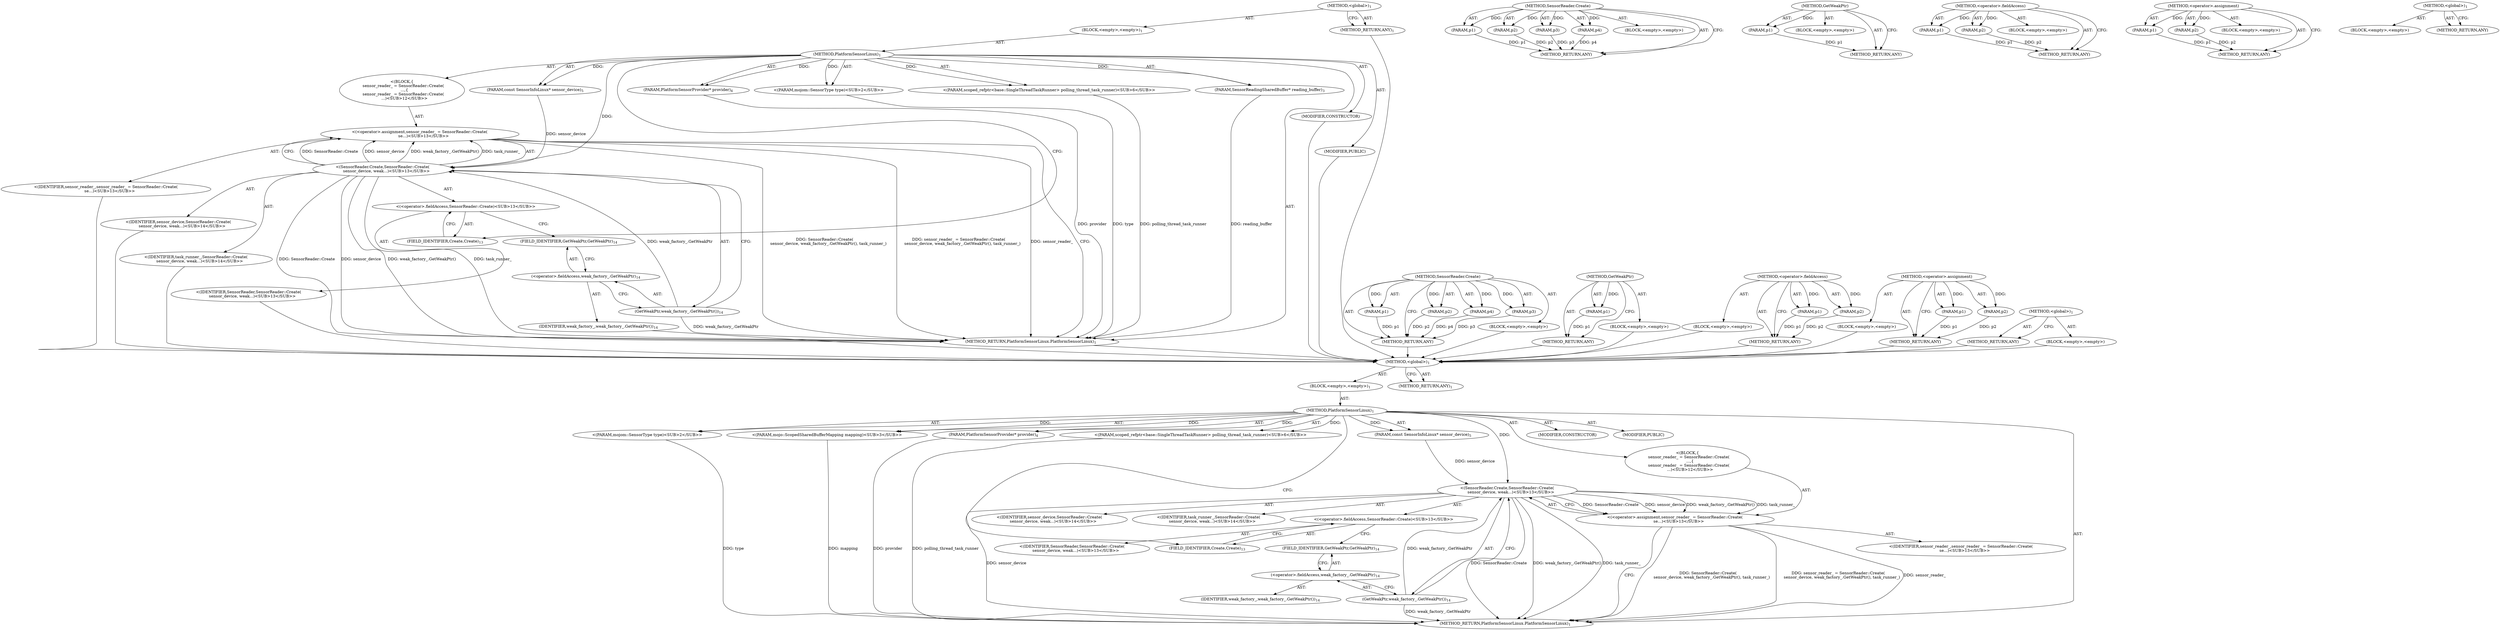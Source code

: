 digraph "&lt;global&gt;" {
vulnerable_6 [label=<(METHOD,&lt;global&gt;)<SUB>1</SUB>>];
vulnerable_7 [label=<(BLOCK,&lt;empty&gt;,&lt;empty&gt;)<SUB>1</SUB>>];
vulnerable_8 [label=<(METHOD,PlatformSensorLinux)<SUB>1</SUB>>];
vulnerable_9 [label="<(PARAM,mojom::SensorType type)<SUB>2</SUB>>"];
vulnerable_10 [label="<(PARAM,mojo::ScopedSharedBufferMapping mapping)<SUB>3</SUB>>"];
vulnerable_11 [label=<(PARAM,PlatformSensorProvider* provider)<SUB>4</SUB>>];
vulnerable_12 [label=<(PARAM,const SensorInfoLinux* sensor_device)<SUB>5</SUB>>];
vulnerable_13 [label="<(PARAM,scoped_refptr&lt;base::SingleThreadTaskRunner&gt; polling_thread_task_runner)<SUB>6</SUB>>"];
vulnerable_14 [label="<(BLOCK,{
  sensor_reader_ = SensorReader::Create(
    ...,{
  sensor_reader_ = SensorReader::Create(
    ...)<SUB>12</SUB>>"];
vulnerable_15 [label="<(&lt;operator&gt;.assignment,sensor_reader_ = SensorReader::Create(
      se...)<SUB>13</SUB>>"];
vulnerable_16 [label="<(IDENTIFIER,sensor_reader_,sensor_reader_ = SensorReader::Create(
      se...)<SUB>13</SUB>>"];
vulnerable_17 [label="<(SensorReader.Create,SensorReader::Create(
      sensor_device, weak...)<SUB>13</SUB>>"];
vulnerable_18 [label="<(&lt;operator&gt;.fieldAccess,SensorReader::Create)<SUB>13</SUB>>"];
vulnerable_19 [label="<(IDENTIFIER,SensorReader,SensorReader::Create(
      sensor_device, weak...)<SUB>13</SUB>>"];
vulnerable_20 [label=<(FIELD_IDENTIFIER,Create,Create)<SUB>13</SUB>>];
vulnerable_21 [label="<(IDENTIFIER,sensor_device,SensorReader::Create(
      sensor_device, weak...)<SUB>14</SUB>>"];
vulnerable_22 [label=<(GetWeakPtr,weak_factory_.GetWeakPtr())<SUB>14</SUB>>];
vulnerable_23 [label=<(&lt;operator&gt;.fieldAccess,weak_factory_.GetWeakPtr)<SUB>14</SUB>>];
vulnerable_24 [label=<(IDENTIFIER,weak_factory_,weak_factory_.GetWeakPtr())<SUB>14</SUB>>];
vulnerable_25 [label=<(FIELD_IDENTIFIER,GetWeakPtr,GetWeakPtr)<SUB>14</SUB>>];
vulnerable_26 [label="<(IDENTIFIER,task_runner_,SensorReader::Create(
      sensor_device, weak...)<SUB>14</SUB>>"];
vulnerable_27 [label=<(MODIFIER,CONSTRUCTOR)>];
vulnerable_28 [label=<(MODIFIER,PUBLIC)>];
vulnerable_29 [label=<(METHOD_RETURN,PlatformSensorLinux.PlatformSensorLinux)<SUB>1</SUB>>];
vulnerable_31 [label=<(METHOD_RETURN,ANY)<SUB>1</SUB>>];
vulnerable_61 [label=<(METHOD,SensorReader.Create)>];
vulnerable_62 [label=<(PARAM,p1)>];
vulnerable_63 [label=<(PARAM,p2)>];
vulnerable_64 [label=<(PARAM,p3)>];
vulnerable_65 [label=<(PARAM,p4)>];
vulnerable_66 [label=<(BLOCK,&lt;empty&gt;,&lt;empty&gt;)>];
vulnerable_67 [label=<(METHOD_RETURN,ANY)>];
vulnerable_73 [label=<(METHOD,GetWeakPtr)>];
vulnerable_74 [label=<(PARAM,p1)>];
vulnerable_75 [label=<(BLOCK,&lt;empty&gt;,&lt;empty&gt;)>];
vulnerable_76 [label=<(METHOD_RETURN,ANY)>];
vulnerable_68 [label=<(METHOD,&lt;operator&gt;.fieldAccess)>];
vulnerable_69 [label=<(PARAM,p1)>];
vulnerable_70 [label=<(PARAM,p2)>];
vulnerable_71 [label=<(BLOCK,&lt;empty&gt;,&lt;empty&gt;)>];
vulnerable_72 [label=<(METHOD_RETURN,ANY)>];
vulnerable_56 [label=<(METHOD,&lt;operator&gt;.assignment)>];
vulnerable_57 [label=<(PARAM,p1)>];
vulnerable_58 [label=<(PARAM,p2)>];
vulnerable_59 [label=<(BLOCK,&lt;empty&gt;,&lt;empty&gt;)>];
vulnerable_60 [label=<(METHOD_RETURN,ANY)>];
vulnerable_50 [label=<(METHOD,&lt;global&gt;)<SUB>1</SUB>>];
vulnerable_51 [label=<(BLOCK,&lt;empty&gt;,&lt;empty&gt;)>];
vulnerable_52 [label=<(METHOD_RETURN,ANY)>];
fixed_6 [label=<(METHOD,&lt;global&gt;)<SUB>1</SUB>>];
fixed_7 [label=<(BLOCK,&lt;empty&gt;,&lt;empty&gt;)<SUB>1</SUB>>];
fixed_8 [label=<(METHOD,PlatformSensorLinux)<SUB>1</SUB>>];
fixed_9 [label="<(PARAM,mojom::SensorType type)<SUB>2</SUB>>"];
fixed_10 [label=<(PARAM,SensorReadingSharedBuffer* reading_buffer)<SUB>3</SUB>>];
fixed_11 [label=<(PARAM,PlatformSensorProvider* provider)<SUB>4</SUB>>];
fixed_12 [label=<(PARAM,const SensorInfoLinux* sensor_device)<SUB>5</SUB>>];
fixed_13 [label="<(PARAM,scoped_refptr&lt;base::SingleThreadTaskRunner&gt; polling_thread_task_runner)<SUB>6</SUB>>"];
fixed_14 [label="<(BLOCK,{
  sensor_reader_ = SensorReader::Create(
    ...,{
  sensor_reader_ = SensorReader::Create(
    ...)<SUB>12</SUB>>"];
fixed_15 [label="<(&lt;operator&gt;.assignment,sensor_reader_ = SensorReader::Create(
      se...)<SUB>13</SUB>>"];
fixed_16 [label="<(IDENTIFIER,sensor_reader_,sensor_reader_ = SensorReader::Create(
      se...)<SUB>13</SUB>>"];
fixed_17 [label="<(SensorReader.Create,SensorReader::Create(
      sensor_device, weak...)<SUB>13</SUB>>"];
fixed_18 [label="<(&lt;operator&gt;.fieldAccess,SensorReader::Create)<SUB>13</SUB>>"];
fixed_19 [label="<(IDENTIFIER,SensorReader,SensorReader::Create(
      sensor_device, weak...)<SUB>13</SUB>>"];
fixed_20 [label=<(FIELD_IDENTIFIER,Create,Create)<SUB>13</SUB>>];
fixed_21 [label="<(IDENTIFIER,sensor_device,SensorReader::Create(
      sensor_device, weak...)<SUB>14</SUB>>"];
fixed_22 [label=<(GetWeakPtr,weak_factory_.GetWeakPtr())<SUB>14</SUB>>];
fixed_23 [label=<(&lt;operator&gt;.fieldAccess,weak_factory_.GetWeakPtr)<SUB>14</SUB>>];
fixed_24 [label=<(IDENTIFIER,weak_factory_,weak_factory_.GetWeakPtr())<SUB>14</SUB>>];
fixed_25 [label=<(FIELD_IDENTIFIER,GetWeakPtr,GetWeakPtr)<SUB>14</SUB>>];
fixed_26 [label="<(IDENTIFIER,task_runner_,SensorReader::Create(
      sensor_device, weak...)<SUB>14</SUB>>"];
fixed_27 [label=<(MODIFIER,CONSTRUCTOR)>];
fixed_28 [label=<(MODIFIER,PUBLIC)>];
fixed_29 [label=<(METHOD_RETURN,PlatformSensorLinux.PlatformSensorLinux)<SUB>1</SUB>>];
fixed_31 [label=<(METHOD_RETURN,ANY)<SUB>1</SUB>>];
fixed_61 [label=<(METHOD,SensorReader.Create)>];
fixed_62 [label=<(PARAM,p1)>];
fixed_63 [label=<(PARAM,p2)>];
fixed_64 [label=<(PARAM,p3)>];
fixed_65 [label=<(PARAM,p4)>];
fixed_66 [label=<(BLOCK,&lt;empty&gt;,&lt;empty&gt;)>];
fixed_67 [label=<(METHOD_RETURN,ANY)>];
fixed_73 [label=<(METHOD,GetWeakPtr)>];
fixed_74 [label=<(PARAM,p1)>];
fixed_75 [label=<(BLOCK,&lt;empty&gt;,&lt;empty&gt;)>];
fixed_76 [label=<(METHOD_RETURN,ANY)>];
fixed_68 [label=<(METHOD,&lt;operator&gt;.fieldAccess)>];
fixed_69 [label=<(PARAM,p1)>];
fixed_70 [label=<(PARAM,p2)>];
fixed_71 [label=<(BLOCK,&lt;empty&gt;,&lt;empty&gt;)>];
fixed_72 [label=<(METHOD_RETURN,ANY)>];
fixed_56 [label=<(METHOD,&lt;operator&gt;.assignment)>];
fixed_57 [label=<(PARAM,p1)>];
fixed_58 [label=<(PARAM,p2)>];
fixed_59 [label=<(BLOCK,&lt;empty&gt;,&lt;empty&gt;)>];
fixed_60 [label=<(METHOD_RETURN,ANY)>];
fixed_50 [label=<(METHOD,&lt;global&gt;)<SUB>1</SUB>>];
fixed_51 [label=<(BLOCK,&lt;empty&gt;,&lt;empty&gt;)>];
fixed_52 [label=<(METHOD_RETURN,ANY)>];
vulnerable_6 -> vulnerable_7  [key=0, label="AST: "];
vulnerable_6 -> vulnerable_31  [key=0, label="AST: "];
vulnerable_6 -> vulnerable_31  [key=1, label="CFG: "];
vulnerable_7 -> vulnerable_8  [key=0, label="AST: "];
vulnerable_8 -> vulnerable_9  [key=0, label="AST: "];
vulnerable_8 -> vulnerable_9  [key=1, label="DDG: "];
vulnerable_8 -> vulnerable_10  [key=0, label="AST: "];
vulnerable_8 -> vulnerable_10  [key=1, label="DDG: "];
vulnerable_8 -> vulnerable_11  [key=0, label="AST: "];
vulnerable_8 -> vulnerable_11  [key=1, label="DDG: "];
vulnerable_8 -> vulnerable_12  [key=0, label="AST: "];
vulnerable_8 -> vulnerable_12  [key=1, label="DDG: "];
vulnerable_8 -> vulnerable_13  [key=0, label="AST: "];
vulnerable_8 -> vulnerable_13  [key=1, label="DDG: "];
vulnerable_8 -> vulnerable_14  [key=0, label="AST: "];
vulnerable_8 -> vulnerable_27  [key=0, label="AST: "];
vulnerable_8 -> vulnerable_28  [key=0, label="AST: "];
vulnerable_8 -> vulnerable_29  [key=0, label="AST: "];
vulnerable_8 -> vulnerable_20  [key=0, label="CFG: "];
vulnerable_8 -> vulnerable_17  [key=0, label="DDG: "];
vulnerable_9 -> vulnerable_29  [key=0, label="DDG: type"];
vulnerable_10 -> vulnerable_29  [key=0, label="DDG: mapping"];
vulnerable_11 -> vulnerable_29  [key=0, label="DDG: provider"];
vulnerable_12 -> vulnerable_17  [key=0, label="DDG: sensor_device"];
vulnerable_13 -> vulnerable_29  [key=0, label="DDG: polling_thread_task_runner"];
vulnerable_14 -> vulnerable_15  [key=0, label="AST: "];
vulnerable_15 -> vulnerable_16  [key=0, label="AST: "];
vulnerable_15 -> vulnerable_17  [key=0, label="AST: "];
vulnerable_15 -> vulnerable_29  [key=0, label="CFG: "];
vulnerable_15 -> vulnerable_29  [key=1, label="DDG: SensorReader::Create(
      sensor_device, weak_factory_.GetWeakPtr(), task_runner_)"];
vulnerable_15 -> vulnerable_29  [key=2, label="DDG: sensor_reader_ = SensorReader::Create(
      sensor_device, weak_factory_.GetWeakPtr(), task_runner_)"];
vulnerable_15 -> vulnerable_29  [key=3, label="DDG: sensor_reader_"];
vulnerable_17 -> vulnerable_18  [key=0, label="AST: "];
vulnerable_17 -> vulnerable_21  [key=0, label="AST: "];
vulnerable_17 -> vulnerable_22  [key=0, label="AST: "];
vulnerable_17 -> vulnerable_26  [key=0, label="AST: "];
vulnerable_17 -> vulnerable_15  [key=0, label="CFG: "];
vulnerable_17 -> vulnerable_15  [key=1, label="DDG: SensorReader::Create"];
vulnerable_17 -> vulnerable_15  [key=2, label="DDG: sensor_device"];
vulnerable_17 -> vulnerable_15  [key=3, label="DDG: weak_factory_.GetWeakPtr()"];
vulnerable_17 -> vulnerable_15  [key=4, label="DDG: task_runner_"];
vulnerable_17 -> vulnerable_29  [key=0, label="DDG: SensorReader::Create"];
vulnerable_17 -> vulnerable_29  [key=1, label="DDG: sensor_device"];
vulnerable_17 -> vulnerable_29  [key=2, label="DDG: weak_factory_.GetWeakPtr()"];
vulnerable_17 -> vulnerable_29  [key=3, label="DDG: task_runner_"];
vulnerable_18 -> vulnerable_19  [key=0, label="AST: "];
vulnerable_18 -> vulnerable_20  [key=0, label="AST: "];
vulnerable_18 -> vulnerable_25  [key=0, label="CFG: "];
vulnerable_20 -> vulnerable_18  [key=0, label="CFG: "];
vulnerable_22 -> vulnerable_23  [key=0, label="AST: "];
vulnerable_22 -> vulnerable_17  [key=0, label="CFG: "];
vulnerable_22 -> vulnerable_17  [key=1, label="DDG: weak_factory_.GetWeakPtr"];
vulnerable_22 -> vulnerable_29  [key=0, label="DDG: weak_factory_.GetWeakPtr"];
vulnerable_23 -> vulnerable_24  [key=0, label="AST: "];
vulnerable_23 -> vulnerable_25  [key=0, label="AST: "];
vulnerable_23 -> vulnerable_22  [key=0, label="CFG: "];
vulnerable_25 -> vulnerable_23  [key=0, label="CFG: "];
vulnerable_61 -> vulnerable_62  [key=0, label="AST: "];
vulnerable_61 -> vulnerable_62  [key=1, label="DDG: "];
vulnerable_61 -> vulnerable_66  [key=0, label="AST: "];
vulnerable_61 -> vulnerable_63  [key=0, label="AST: "];
vulnerable_61 -> vulnerable_63  [key=1, label="DDG: "];
vulnerable_61 -> vulnerable_67  [key=0, label="AST: "];
vulnerable_61 -> vulnerable_67  [key=1, label="CFG: "];
vulnerable_61 -> vulnerable_64  [key=0, label="AST: "];
vulnerable_61 -> vulnerable_64  [key=1, label="DDG: "];
vulnerable_61 -> vulnerable_65  [key=0, label="AST: "];
vulnerable_61 -> vulnerable_65  [key=1, label="DDG: "];
vulnerable_62 -> vulnerable_67  [key=0, label="DDG: p1"];
vulnerable_63 -> vulnerable_67  [key=0, label="DDG: p2"];
vulnerable_64 -> vulnerable_67  [key=0, label="DDG: p3"];
vulnerable_65 -> vulnerable_67  [key=0, label="DDG: p4"];
vulnerable_73 -> vulnerable_74  [key=0, label="AST: "];
vulnerable_73 -> vulnerable_74  [key=1, label="DDG: "];
vulnerable_73 -> vulnerable_75  [key=0, label="AST: "];
vulnerable_73 -> vulnerable_76  [key=0, label="AST: "];
vulnerable_73 -> vulnerable_76  [key=1, label="CFG: "];
vulnerable_74 -> vulnerable_76  [key=0, label="DDG: p1"];
vulnerable_68 -> vulnerable_69  [key=0, label="AST: "];
vulnerable_68 -> vulnerable_69  [key=1, label="DDG: "];
vulnerable_68 -> vulnerable_71  [key=0, label="AST: "];
vulnerable_68 -> vulnerable_70  [key=0, label="AST: "];
vulnerable_68 -> vulnerable_70  [key=1, label="DDG: "];
vulnerable_68 -> vulnerable_72  [key=0, label="AST: "];
vulnerable_68 -> vulnerable_72  [key=1, label="CFG: "];
vulnerable_69 -> vulnerable_72  [key=0, label="DDG: p1"];
vulnerable_70 -> vulnerable_72  [key=0, label="DDG: p2"];
vulnerable_56 -> vulnerable_57  [key=0, label="AST: "];
vulnerable_56 -> vulnerable_57  [key=1, label="DDG: "];
vulnerable_56 -> vulnerable_59  [key=0, label="AST: "];
vulnerable_56 -> vulnerable_58  [key=0, label="AST: "];
vulnerable_56 -> vulnerable_58  [key=1, label="DDG: "];
vulnerable_56 -> vulnerable_60  [key=0, label="AST: "];
vulnerable_56 -> vulnerable_60  [key=1, label="CFG: "];
vulnerable_57 -> vulnerable_60  [key=0, label="DDG: p1"];
vulnerable_58 -> vulnerable_60  [key=0, label="DDG: p2"];
vulnerable_50 -> vulnerable_51  [key=0, label="AST: "];
vulnerable_50 -> vulnerable_52  [key=0, label="AST: "];
vulnerable_50 -> vulnerable_52  [key=1, label="CFG: "];
fixed_6 -> fixed_7  [key=0, label="AST: "];
fixed_6 -> fixed_31  [key=0, label="AST: "];
fixed_6 -> fixed_31  [key=1, label="CFG: "];
fixed_7 -> fixed_8  [key=0, label="AST: "];
fixed_8 -> fixed_9  [key=0, label="AST: "];
fixed_8 -> fixed_9  [key=1, label="DDG: "];
fixed_8 -> fixed_10  [key=0, label="AST: "];
fixed_8 -> fixed_10  [key=1, label="DDG: "];
fixed_8 -> fixed_11  [key=0, label="AST: "];
fixed_8 -> fixed_11  [key=1, label="DDG: "];
fixed_8 -> fixed_12  [key=0, label="AST: "];
fixed_8 -> fixed_12  [key=1, label="DDG: "];
fixed_8 -> fixed_13  [key=0, label="AST: "];
fixed_8 -> fixed_13  [key=1, label="DDG: "];
fixed_8 -> fixed_14  [key=0, label="AST: "];
fixed_8 -> fixed_27  [key=0, label="AST: "];
fixed_8 -> fixed_28  [key=0, label="AST: "];
fixed_8 -> fixed_29  [key=0, label="AST: "];
fixed_8 -> fixed_20  [key=0, label="CFG: "];
fixed_8 -> fixed_17  [key=0, label="DDG: "];
fixed_9 -> fixed_29  [key=0, label="DDG: type"];
fixed_10 -> fixed_29  [key=0, label="DDG: reading_buffer"];
fixed_11 -> fixed_29  [key=0, label="DDG: provider"];
fixed_12 -> fixed_17  [key=0, label="DDG: sensor_device"];
fixed_13 -> fixed_29  [key=0, label="DDG: polling_thread_task_runner"];
fixed_14 -> fixed_15  [key=0, label="AST: "];
fixed_15 -> fixed_16  [key=0, label="AST: "];
fixed_15 -> fixed_17  [key=0, label="AST: "];
fixed_15 -> fixed_29  [key=0, label="CFG: "];
fixed_15 -> fixed_29  [key=1, label="DDG: SensorReader::Create(
      sensor_device, weak_factory_.GetWeakPtr(), task_runner_)"];
fixed_15 -> fixed_29  [key=2, label="DDG: sensor_reader_ = SensorReader::Create(
      sensor_device, weak_factory_.GetWeakPtr(), task_runner_)"];
fixed_15 -> fixed_29  [key=3, label="DDG: sensor_reader_"];
fixed_16 -> vulnerable_6  [key=0];
fixed_17 -> fixed_18  [key=0, label="AST: "];
fixed_17 -> fixed_21  [key=0, label="AST: "];
fixed_17 -> fixed_22  [key=0, label="AST: "];
fixed_17 -> fixed_26  [key=0, label="AST: "];
fixed_17 -> fixed_15  [key=0, label="CFG: "];
fixed_17 -> fixed_15  [key=1, label="DDG: SensorReader::Create"];
fixed_17 -> fixed_15  [key=2, label="DDG: sensor_device"];
fixed_17 -> fixed_15  [key=3, label="DDG: weak_factory_.GetWeakPtr()"];
fixed_17 -> fixed_15  [key=4, label="DDG: task_runner_"];
fixed_17 -> fixed_29  [key=0, label="DDG: SensorReader::Create"];
fixed_17 -> fixed_29  [key=1, label="DDG: sensor_device"];
fixed_17 -> fixed_29  [key=2, label="DDG: weak_factory_.GetWeakPtr()"];
fixed_17 -> fixed_29  [key=3, label="DDG: task_runner_"];
fixed_18 -> fixed_19  [key=0, label="AST: "];
fixed_18 -> fixed_20  [key=0, label="AST: "];
fixed_18 -> fixed_25  [key=0, label="CFG: "];
fixed_19 -> vulnerable_6  [key=0];
fixed_20 -> fixed_18  [key=0, label="CFG: "];
fixed_21 -> vulnerable_6  [key=0];
fixed_22 -> fixed_23  [key=0, label="AST: "];
fixed_22 -> fixed_17  [key=0, label="CFG: "];
fixed_22 -> fixed_17  [key=1, label="DDG: weak_factory_.GetWeakPtr"];
fixed_22 -> fixed_29  [key=0, label="DDG: weak_factory_.GetWeakPtr"];
fixed_23 -> fixed_24  [key=0, label="AST: "];
fixed_23 -> fixed_25  [key=0, label="AST: "];
fixed_23 -> fixed_22  [key=0, label="CFG: "];
fixed_24 -> vulnerable_6  [key=0];
fixed_25 -> fixed_23  [key=0, label="CFG: "];
fixed_26 -> vulnerable_6  [key=0];
fixed_27 -> vulnerable_6  [key=0];
fixed_28 -> vulnerable_6  [key=0];
fixed_29 -> vulnerable_6  [key=0];
fixed_31 -> vulnerable_6  [key=0];
fixed_61 -> fixed_62  [key=0, label="AST: "];
fixed_61 -> fixed_62  [key=1, label="DDG: "];
fixed_61 -> fixed_66  [key=0, label="AST: "];
fixed_61 -> fixed_63  [key=0, label="AST: "];
fixed_61 -> fixed_63  [key=1, label="DDG: "];
fixed_61 -> fixed_67  [key=0, label="AST: "];
fixed_61 -> fixed_67  [key=1, label="CFG: "];
fixed_61 -> fixed_64  [key=0, label="AST: "];
fixed_61 -> fixed_64  [key=1, label="DDG: "];
fixed_61 -> fixed_65  [key=0, label="AST: "];
fixed_61 -> fixed_65  [key=1, label="DDG: "];
fixed_62 -> fixed_67  [key=0, label="DDG: p1"];
fixed_63 -> fixed_67  [key=0, label="DDG: p2"];
fixed_64 -> fixed_67  [key=0, label="DDG: p3"];
fixed_65 -> fixed_67  [key=0, label="DDG: p4"];
fixed_66 -> vulnerable_6  [key=0];
fixed_67 -> vulnerable_6  [key=0];
fixed_73 -> fixed_74  [key=0, label="AST: "];
fixed_73 -> fixed_74  [key=1, label="DDG: "];
fixed_73 -> fixed_75  [key=0, label="AST: "];
fixed_73 -> fixed_76  [key=0, label="AST: "];
fixed_73 -> fixed_76  [key=1, label="CFG: "];
fixed_74 -> fixed_76  [key=0, label="DDG: p1"];
fixed_75 -> vulnerable_6  [key=0];
fixed_76 -> vulnerable_6  [key=0];
fixed_68 -> fixed_69  [key=0, label="AST: "];
fixed_68 -> fixed_69  [key=1, label="DDG: "];
fixed_68 -> fixed_71  [key=0, label="AST: "];
fixed_68 -> fixed_70  [key=0, label="AST: "];
fixed_68 -> fixed_70  [key=1, label="DDG: "];
fixed_68 -> fixed_72  [key=0, label="AST: "];
fixed_68 -> fixed_72  [key=1, label="CFG: "];
fixed_69 -> fixed_72  [key=0, label="DDG: p1"];
fixed_70 -> fixed_72  [key=0, label="DDG: p2"];
fixed_71 -> vulnerable_6  [key=0];
fixed_72 -> vulnerable_6  [key=0];
fixed_56 -> fixed_57  [key=0, label="AST: "];
fixed_56 -> fixed_57  [key=1, label="DDG: "];
fixed_56 -> fixed_59  [key=0, label="AST: "];
fixed_56 -> fixed_58  [key=0, label="AST: "];
fixed_56 -> fixed_58  [key=1, label="DDG: "];
fixed_56 -> fixed_60  [key=0, label="AST: "];
fixed_56 -> fixed_60  [key=1, label="CFG: "];
fixed_57 -> fixed_60  [key=0, label="DDG: p1"];
fixed_58 -> fixed_60  [key=0, label="DDG: p2"];
fixed_59 -> vulnerable_6  [key=0];
fixed_60 -> vulnerable_6  [key=0];
fixed_50 -> fixed_51  [key=0, label="AST: "];
fixed_50 -> fixed_52  [key=0, label="AST: "];
fixed_50 -> fixed_52  [key=1, label="CFG: "];
fixed_51 -> vulnerable_6  [key=0];
fixed_52 -> vulnerable_6  [key=0];
}
